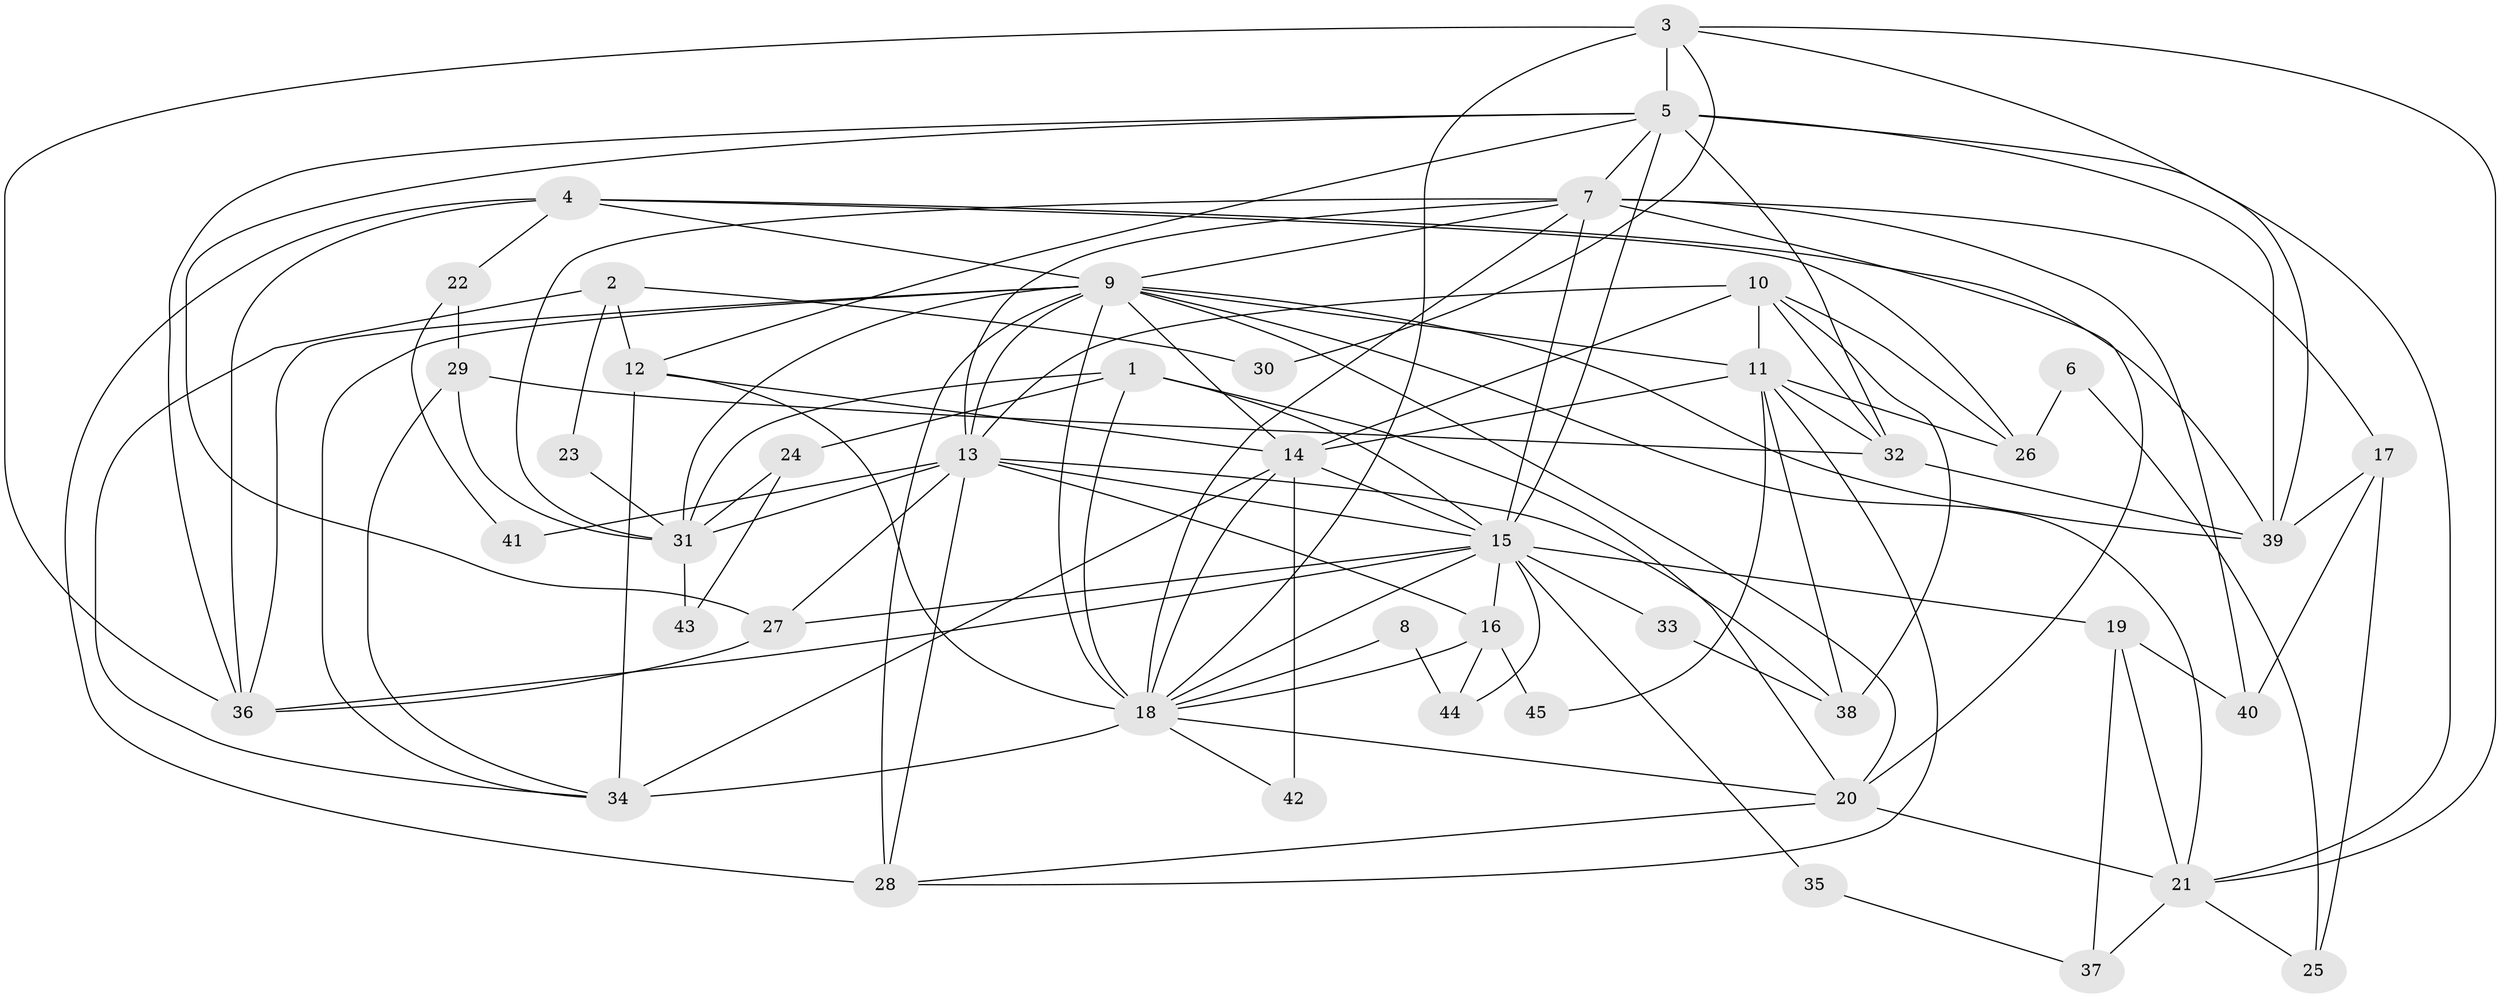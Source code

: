 // original degree distribution, {6: 0.12643678160919541, 4: 0.26436781609195403, 5: 0.1839080459770115, 2: 0.16091954022988506, 3: 0.22988505747126436, 7: 0.022988505747126436, 8: 0.011494252873563218}
// Generated by graph-tools (version 1.1) at 2025/36/03/09/25 02:36:26]
// undirected, 45 vertices, 115 edges
graph export_dot {
graph [start="1"]
  node [color=gray90,style=filled];
  1;
  2;
  3;
  4;
  5;
  6;
  7;
  8;
  9;
  10;
  11;
  12;
  13;
  14;
  15;
  16;
  17;
  18;
  19;
  20;
  21;
  22;
  23;
  24;
  25;
  26;
  27;
  28;
  29;
  30;
  31;
  32;
  33;
  34;
  35;
  36;
  37;
  38;
  39;
  40;
  41;
  42;
  43;
  44;
  45;
  1 -- 15 [weight=1.0];
  1 -- 18 [weight=2.0];
  1 -- 20 [weight=1.0];
  1 -- 24 [weight=1.0];
  1 -- 31 [weight=1.0];
  2 -- 12 [weight=1.0];
  2 -- 23 [weight=1.0];
  2 -- 30 [weight=1.0];
  2 -- 34 [weight=1.0];
  3 -- 5 [weight=2.0];
  3 -- 18 [weight=1.0];
  3 -- 21 [weight=1.0];
  3 -- 30 [weight=1.0];
  3 -- 36 [weight=1.0];
  3 -- 39 [weight=1.0];
  4 -- 9 [weight=1.0];
  4 -- 22 [weight=1.0];
  4 -- 26 [weight=1.0];
  4 -- 28 [weight=1.0];
  4 -- 36 [weight=1.0];
  4 -- 39 [weight=1.0];
  5 -- 7 [weight=1.0];
  5 -- 12 [weight=1.0];
  5 -- 15 [weight=1.0];
  5 -- 21 [weight=1.0];
  5 -- 27 [weight=1.0];
  5 -- 32 [weight=1.0];
  5 -- 36 [weight=1.0];
  5 -- 39 [weight=2.0];
  6 -- 25 [weight=1.0];
  6 -- 26 [weight=1.0];
  7 -- 9 [weight=1.0];
  7 -- 13 [weight=1.0];
  7 -- 15 [weight=2.0];
  7 -- 17 [weight=1.0];
  7 -- 18 [weight=1.0];
  7 -- 20 [weight=1.0];
  7 -- 31 [weight=1.0];
  7 -- 40 [weight=2.0];
  8 -- 18 [weight=1.0];
  8 -- 44 [weight=1.0];
  9 -- 11 [weight=1.0];
  9 -- 13 [weight=1.0];
  9 -- 14 [weight=1.0];
  9 -- 18 [weight=1.0];
  9 -- 20 [weight=1.0];
  9 -- 21 [weight=2.0];
  9 -- 28 [weight=1.0];
  9 -- 31 [weight=1.0];
  9 -- 34 [weight=1.0];
  9 -- 36 [weight=1.0];
  9 -- 39 [weight=1.0];
  10 -- 11 [weight=3.0];
  10 -- 13 [weight=1.0];
  10 -- 14 [weight=1.0];
  10 -- 26 [weight=2.0];
  10 -- 32 [weight=1.0];
  10 -- 38 [weight=1.0];
  11 -- 14 [weight=1.0];
  11 -- 26 [weight=2.0];
  11 -- 28 [weight=1.0];
  11 -- 32 [weight=1.0];
  11 -- 38 [weight=1.0];
  11 -- 45 [weight=1.0];
  12 -- 14 [weight=1.0];
  12 -- 18 [weight=1.0];
  12 -- 34 [weight=1.0];
  13 -- 15 [weight=1.0];
  13 -- 16 [weight=1.0];
  13 -- 27 [weight=1.0];
  13 -- 28 [weight=1.0];
  13 -- 31 [weight=3.0];
  13 -- 38 [weight=1.0];
  13 -- 41 [weight=1.0];
  14 -- 15 [weight=1.0];
  14 -- 18 [weight=1.0];
  14 -- 34 [weight=1.0];
  14 -- 42 [weight=2.0];
  15 -- 16 [weight=1.0];
  15 -- 18 [weight=1.0];
  15 -- 19 [weight=1.0];
  15 -- 27 [weight=1.0];
  15 -- 33 [weight=1.0];
  15 -- 35 [weight=1.0];
  15 -- 36 [weight=1.0];
  15 -- 44 [weight=1.0];
  16 -- 18 [weight=1.0];
  16 -- 44 [weight=1.0];
  16 -- 45 [weight=1.0];
  17 -- 25 [weight=1.0];
  17 -- 39 [weight=1.0];
  17 -- 40 [weight=1.0];
  18 -- 20 [weight=1.0];
  18 -- 34 [weight=2.0];
  18 -- 42 [weight=1.0];
  19 -- 21 [weight=1.0];
  19 -- 37 [weight=1.0];
  19 -- 40 [weight=1.0];
  20 -- 21 [weight=1.0];
  20 -- 28 [weight=1.0];
  21 -- 25 [weight=1.0];
  21 -- 37 [weight=1.0];
  22 -- 29 [weight=1.0];
  22 -- 41 [weight=1.0];
  23 -- 31 [weight=1.0];
  24 -- 31 [weight=1.0];
  24 -- 43 [weight=1.0];
  27 -- 36 [weight=1.0];
  29 -- 31 [weight=1.0];
  29 -- 32 [weight=1.0];
  29 -- 34 [weight=1.0];
  31 -- 43 [weight=1.0];
  32 -- 39 [weight=1.0];
  33 -- 38 [weight=1.0];
  35 -- 37 [weight=1.0];
}
